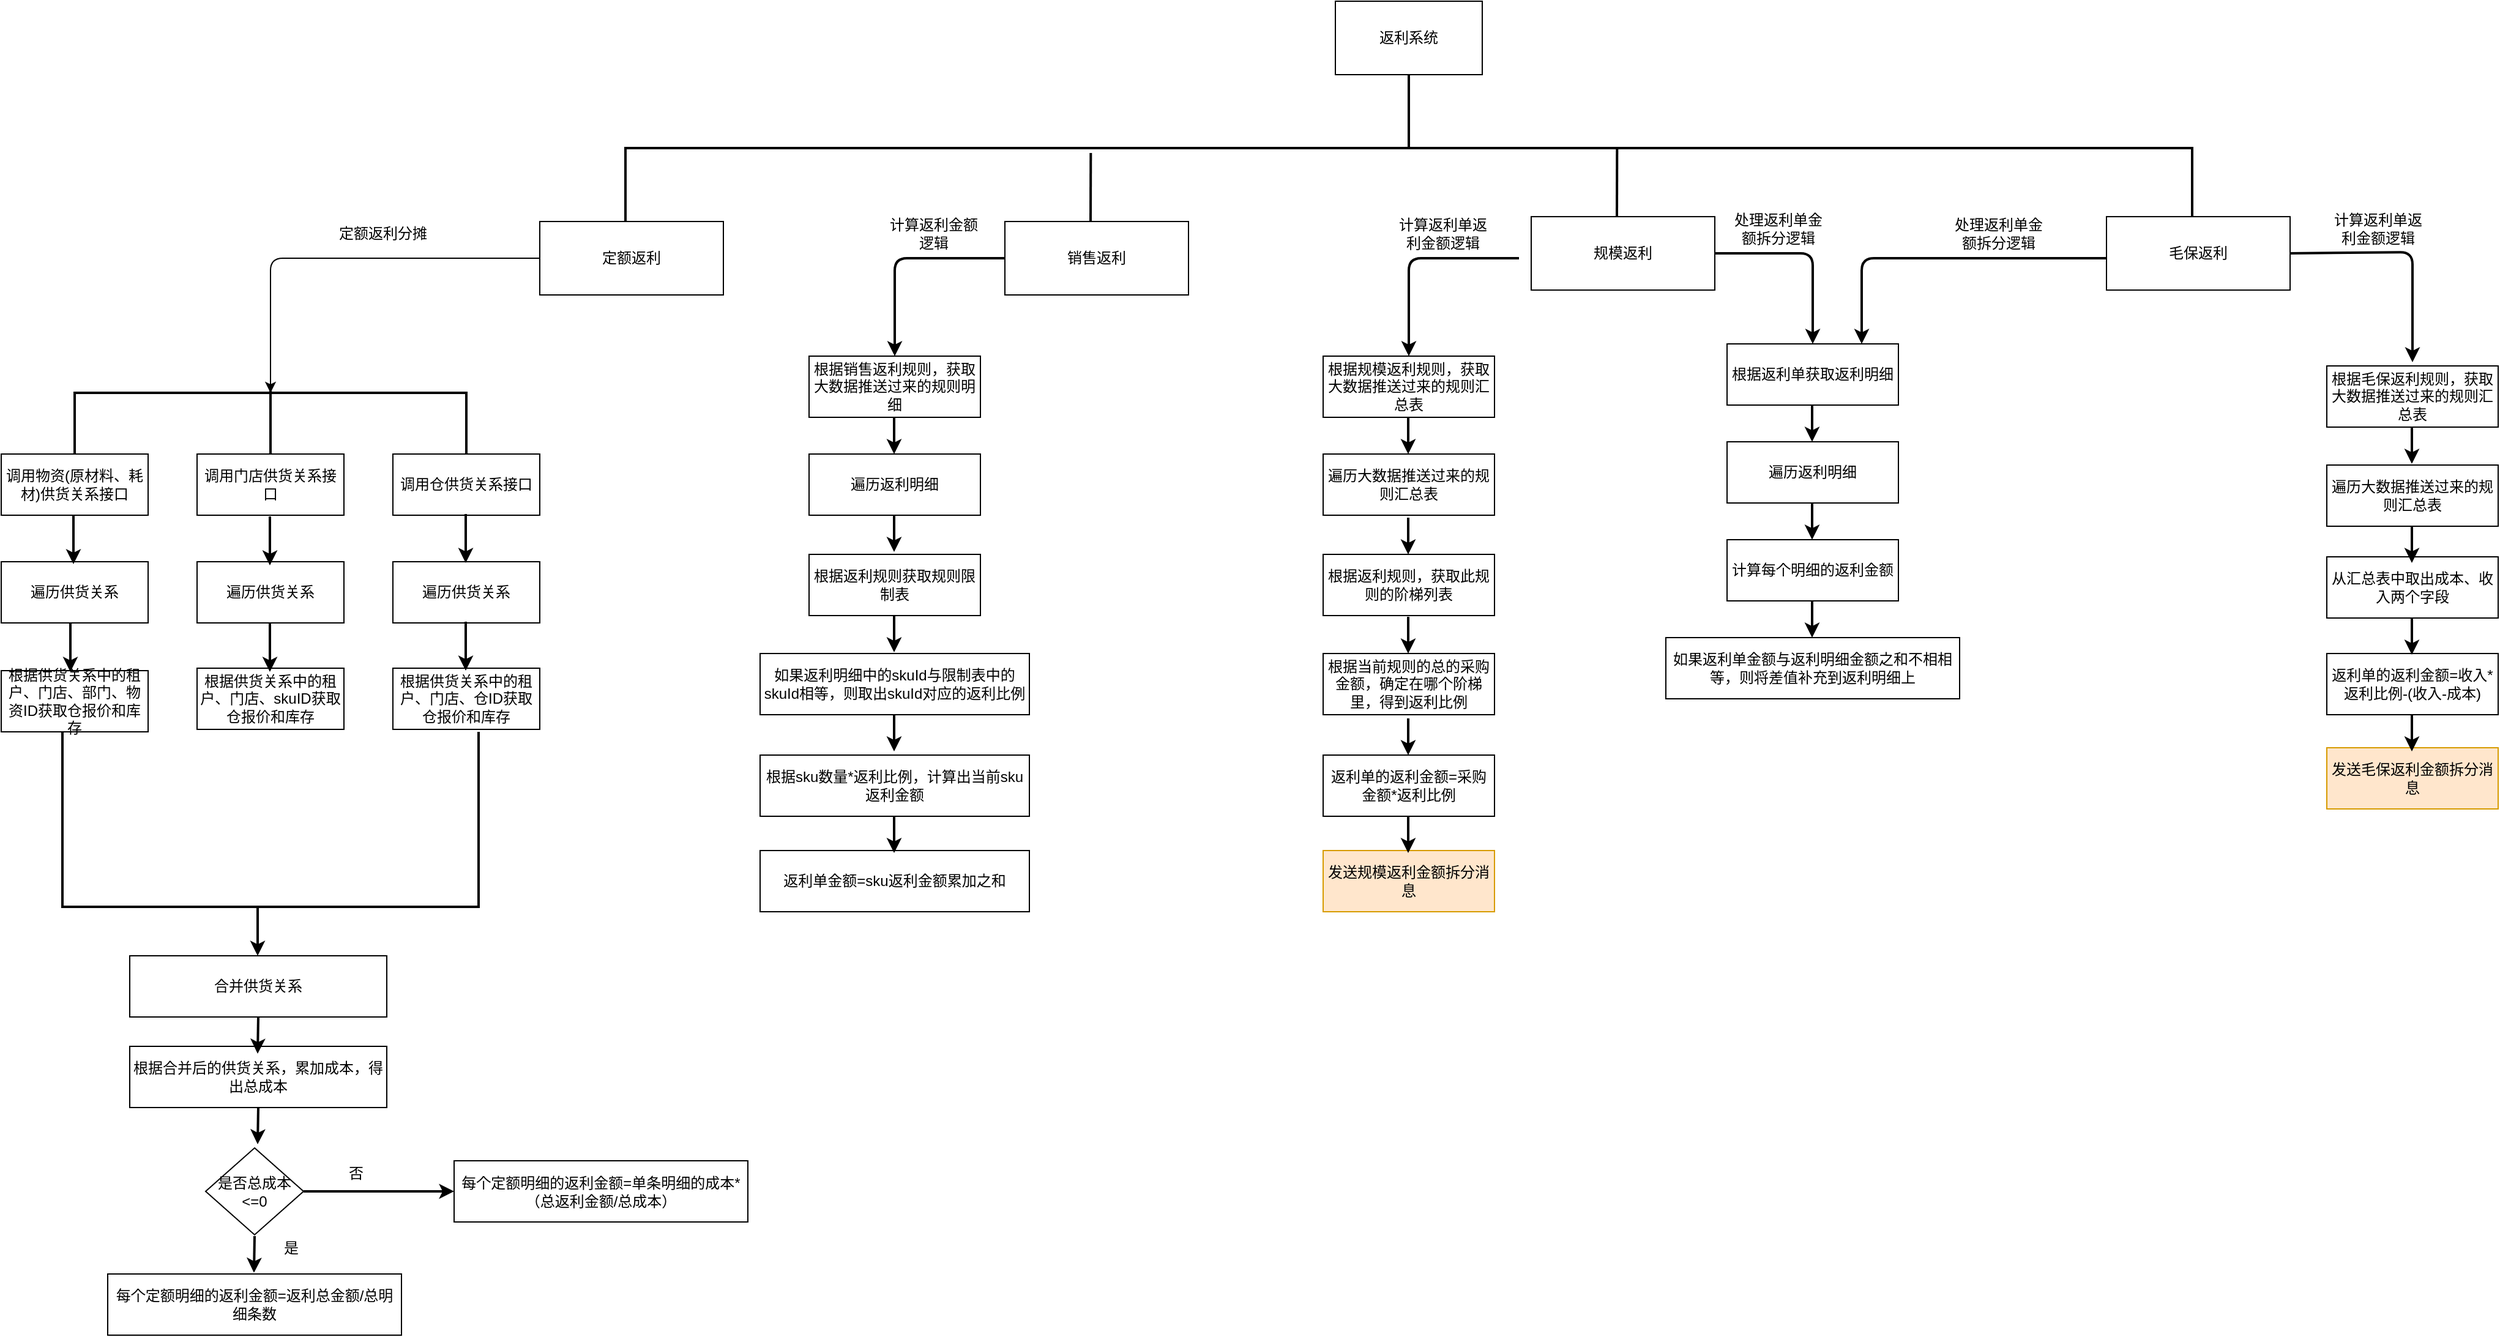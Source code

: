 <mxfile version="12.4.3" type="github" pages="1">
  <diagram id="AgFi96pMuozTw7vKlUR_" name="Page-1">
    <mxGraphModel dx="1956" dy="746" grid="1" gridSize="10" guides="1" tooltips="1" connect="1" arrows="1" fold="1" page="1" pageScale="1" pageWidth="827" pageHeight="1169" math="0" shadow="0">
      <root>
        <mxCell id="0"/>
        <mxCell id="1" parent="0"/>
        <mxCell id="lm9AEygw_mZnJKfXNgVs-1" value="返利系统" style="rounded=0;whiteSpace=wrap;html=1;" vertex="1" parent="1">
          <mxGeometry x="320" y="160" width="120" height="60" as="geometry"/>
        </mxCell>
        <mxCell id="lm9AEygw_mZnJKfXNgVs-2" value="" style="strokeWidth=2;html=1;shape=mxgraph.flowchart.annotation_2;align=left;labelPosition=right;pointerEvents=1;direction=south;" vertex="1" parent="1">
          <mxGeometry x="-260" y="220" width="1280" height="120" as="geometry"/>
        </mxCell>
        <mxCell id="lm9AEygw_mZnJKfXNgVs-3" value="定额返利" style="rounded=0;whiteSpace=wrap;html=1;" vertex="1" parent="1">
          <mxGeometry x="-330" y="340" width="150" height="60" as="geometry"/>
        </mxCell>
        <mxCell id="lm9AEygw_mZnJKfXNgVs-7" value="定额返利分摊" style="text;html=1;strokeColor=none;fillColor=none;align=center;verticalAlign=middle;whiteSpace=wrap;rounded=0;" vertex="1" parent="1">
          <mxGeometry x="-500" y="340" width="84" height="20" as="geometry"/>
        </mxCell>
        <mxCell id="lm9AEygw_mZnJKfXNgVs-9" value="" style="strokeWidth=2;html=1;shape=mxgraph.flowchart.annotation_1;align=left;pointerEvents=1;direction=south;" vertex="1" parent="1">
          <mxGeometry x="-710" y="480" width="320" height="50" as="geometry"/>
        </mxCell>
        <mxCell id="lm9AEygw_mZnJKfXNgVs-10" value="调用物资(原材料、耗材)供货关系接口" style="rounded=0;whiteSpace=wrap;html=1;" vertex="1" parent="1">
          <mxGeometry x="-770" y="530" width="120" height="50" as="geometry"/>
        </mxCell>
        <mxCell id="lm9AEygw_mZnJKfXNgVs-11" value="" style="endArrow=classic;html=1;exitX=0;exitY=0.5;exitDx=0;exitDy=0;entryX=0;entryY=0.5;entryDx=0;entryDy=0;entryPerimeter=0;" edge="1" parent="1" source="lm9AEygw_mZnJKfXNgVs-3" target="lm9AEygw_mZnJKfXNgVs-9">
          <mxGeometry width="50" height="50" relative="1" as="geometry">
            <mxPoint x="-570" y="480" as="sourcePoint"/>
            <mxPoint x="-549" y="470" as="targetPoint"/>
            <Array as="points">
              <mxPoint x="-550" y="370"/>
            </Array>
          </mxGeometry>
        </mxCell>
        <mxCell id="lm9AEygw_mZnJKfXNgVs-13" value="" style="endArrow=none;html=1;exitX=1.6;exitY=0.5;exitDx=0;exitDy=0;exitPerimeter=0;strokeWidth=2;" edge="1" parent="1">
          <mxGeometry width="50" height="50" relative="1" as="geometry">
            <mxPoint x="-550" y="536" as="sourcePoint"/>
            <mxPoint x="-550" y="476" as="targetPoint"/>
          </mxGeometry>
        </mxCell>
        <mxCell id="lm9AEygw_mZnJKfXNgVs-14" value="调用门店供货关系接口" style="rounded=0;whiteSpace=wrap;html=1;" vertex="1" parent="1">
          <mxGeometry x="-610" y="530" width="120" height="50" as="geometry"/>
        </mxCell>
        <mxCell id="lm9AEygw_mZnJKfXNgVs-15" value="调用仓供货关系接口" style="rounded=0;whiteSpace=wrap;html=1;" vertex="1" parent="1">
          <mxGeometry x="-450" y="530" width="120" height="50" as="geometry"/>
        </mxCell>
        <mxCell id="lm9AEygw_mZnJKfXNgVs-16" value="遍历供货关系" style="rounded=0;whiteSpace=wrap;html=1;" vertex="1" parent="1">
          <mxGeometry x="-770" y="618" width="120" height="50" as="geometry"/>
        </mxCell>
        <mxCell id="lm9AEygw_mZnJKfXNgVs-17" value="根据供货关系中的租户、门店、部门、物资ID获取仓报价和库存" style="rounded=0;whiteSpace=wrap;html=1;" vertex="1" parent="1">
          <mxGeometry x="-770" y="707" width="120" height="50" as="geometry"/>
        </mxCell>
        <mxCell id="lm9AEygw_mZnJKfXNgVs-18" value="遍历供货关系" style="rounded=0;whiteSpace=wrap;html=1;" vertex="1" parent="1">
          <mxGeometry x="-610" y="618" width="120" height="50" as="geometry"/>
        </mxCell>
        <mxCell id="lm9AEygw_mZnJKfXNgVs-19" value="遍历供货关系" style="rounded=0;whiteSpace=wrap;html=1;" vertex="1" parent="1">
          <mxGeometry x="-450" y="618" width="120" height="50" as="geometry"/>
        </mxCell>
        <mxCell id="lm9AEygw_mZnJKfXNgVs-20" value="根据供货关系中的租户、门店、skuID获取仓报价和库存" style="rounded=0;whiteSpace=wrap;html=1;" vertex="1" parent="1">
          <mxGeometry x="-610" y="705" width="120" height="50" as="geometry"/>
        </mxCell>
        <mxCell id="lm9AEygw_mZnJKfXNgVs-21" value="根据供货关系中的租户、门店、仓ID获取仓报价和库存" style="rounded=0;whiteSpace=wrap;html=1;" vertex="1" parent="1">
          <mxGeometry x="-450" y="705" width="120" height="50" as="geometry"/>
        </mxCell>
        <mxCell id="lm9AEygw_mZnJKfXNgVs-22" value="" style="endArrow=classic;html=1;strokeWidth=2;" edge="1" parent="1">
          <mxGeometry width="50" height="50" relative="1" as="geometry">
            <mxPoint x="-711" y="580" as="sourcePoint"/>
            <mxPoint x="-711" y="620" as="targetPoint"/>
          </mxGeometry>
        </mxCell>
        <mxCell id="lm9AEygw_mZnJKfXNgVs-23" value="" style="endArrow=classic;html=1;strokeWidth=2;" edge="1" parent="1">
          <mxGeometry width="50" height="50" relative="1" as="geometry">
            <mxPoint x="-550.5" y="581" as="sourcePoint"/>
            <mxPoint x="-550.5" y="621" as="targetPoint"/>
          </mxGeometry>
        </mxCell>
        <mxCell id="lm9AEygw_mZnJKfXNgVs-24" value="" style="endArrow=classic;html=1;strokeWidth=2;" edge="1" parent="1">
          <mxGeometry width="50" height="50" relative="1" as="geometry">
            <mxPoint x="-390.5" y="579" as="sourcePoint"/>
            <mxPoint x="-390.5" y="619" as="targetPoint"/>
          </mxGeometry>
        </mxCell>
        <mxCell id="lm9AEygw_mZnJKfXNgVs-25" value="" style="endArrow=classic;html=1;strokeWidth=2;" edge="1" parent="1">
          <mxGeometry width="50" height="50" relative="1" as="geometry">
            <mxPoint x="-713.5" y="668" as="sourcePoint"/>
            <mxPoint x="-713.5" y="708" as="targetPoint"/>
          </mxGeometry>
        </mxCell>
        <mxCell id="lm9AEygw_mZnJKfXNgVs-26" value="" style="endArrow=classic;html=1;strokeWidth=2;" edge="1" parent="1">
          <mxGeometry width="50" height="50" relative="1" as="geometry">
            <mxPoint x="-550.5" y="668" as="sourcePoint"/>
            <mxPoint x="-550.5" y="708" as="targetPoint"/>
          </mxGeometry>
        </mxCell>
        <mxCell id="lm9AEygw_mZnJKfXNgVs-27" value="" style="endArrow=classic;html=1;strokeWidth=2;" edge="1" parent="1">
          <mxGeometry width="50" height="50" relative="1" as="geometry">
            <mxPoint x="-390.5" y="667" as="sourcePoint"/>
            <mxPoint x="-390.5" y="707" as="targetPoint"/>
          </mxGeometry>
        </mxCell>
        <mxCell id="lm9AEygw_mZnJKfXNgVs-28" value="" style="strokeWidth=2;html=1;shape=mxgraph.flowchart.annotation_1;align=left;pointerEvents=1;direction=north;" vertex="1" parent="1">
          <mxGeometry x="-720" y="757" width="340" height="143" as="geometry"/>
        </mxCell>
        <mxCell id="lm9AEygw_mZnJKfXNgVs-29" value="每个定额明细的返利金额=返利总金额/总明细条数" style="rounded=0;whiteSpace=wrap;html=1;" vertex="1" parent="1">
          <mxGeometry x="-683" y="1200" width="240" height="50" as="geometry"/>
        </mxCell>
        <mxCell id="lm9AEygw_mZnJKfXNgVs-30" value="" style="endArrow=classic;html=1;strokeWidth=2;" edge="1" parent="1">
          <mxGeometry width="50" height="50" relative="1" as="geometry">
            <mxPoint x="-560.5" y="900" as="sourcePoint"/>
            <mxPoint x="-560.5" y="940" as="targetPoint"/>
          </mxGeometry>
        </mxCell>
        <mxCell id="lm9AEygw_mZnJKfXNgVs-31" value="销售返利" style="rounded=0;whiteSpace=wrap;html=1;" vertex="1" parent="1">
          <mxGeometry x="50" y="340" width="150" height="60" as="geometry"/>
        </mxCell>
        <mxCell id="lm9AEygw_mZnJKfXNgVs-32" value="" style="endArrow=none;html=1;strokeWidth=2;entryX=0.533;entryY=0.703;entryDx=0;entryDy=0;entryPerimeter=0;" edge="1" parent="1" target="lm9AEygw_mZnJKfXNgVs-2">
          <mxGeometry width="50" height="50" relative="1" as="geometry">
            <mxPoint x="120" y="340" as="sourcePoint"/>
            <mxPoint x="120" y="290" as="targetPoint"/>
          </mxGeometry>
        </mxCell>
        <mxCell id="lm9AEygw_mZnJKfXNgVs-33" value="根据销售返利规则，获取大数据推送过来的规则明细" style="rounded=0;whiteSpace=wrap;html=1;" vertex="1" parent="1">
          <mxGeometry x="-110" y="450" width="140" height="50" as="geometry"/>
        </mxCell>
        <mxCell id="lm9AEygw_mZnJKfXNgVs-34" value="遍历返利明细" style="rounded=0;whiteSpace=wrap;html=1;" vertex="1" parent="1">
          <mxGeometry x="-110" y="530" width="140" height="50" as="geometry"/>
        </mxCell>
        <mxCell id="lm9AEygw_mZnJKfXNgVs-35" value="根据返利规则获取规则限制表" style="rounded=0;whiteSpace=wrap;html=1;" vertex="1" parent="1">
          <mxGeometry x="-110" y="612" width="140" height="50" as="geometry"/>
        </mxCell>
        <mxCell id="lm9AEygw_mZnJKfXNgVs-36" value="如果返利明细中的skuId与限制表中的skuId相等，则取出skuId对应的返利比例" style="rounded=0;whiteSpace=wrap;html=1;" vertex="1" parent="1">
          <mxGeometry x="-150" y="693" width="220" height="50" as="geometry"/>
        </mxCell>
        <mxCell id="lm9AEygw_mZnJKfXNgVs-37" value="根据sku数量*返利比例，计算出当前sku返利金额" style="rounded=0;whiteSpace=wrap;html=1;" vertex="1" parent="1">
          <mxGeometry x="-150" y="776" width="220" height="50" as="geometry"/>
        </mxCell>
        <mxCell id="lm9AEygw_mZnJKfXNgVs-38" value="返利单金额=sku返利金额累加之和" style="rounded=0;whiteSpace=wrap;html=1;" vertex="1" parent="1">
          <mxGeometry x="-150" y="854" width="220" height="50" as="geometry"/>
        </mxCell>
        <mxCell id="lm9AEygw_mZnJKfXNgVs-39" value="" style="endArrow=classic;html=1;strokeWidth=2;exitX=0;exitY=0.5;exitDx=0;exitDy=0;entryX=0.5;entryY=0;entryDx=0;entryDy=0;" edge="1" parent="1" source="lm9AEygw_mZnJKfXNgVs-31" target="lm9AEygw_mZnJKfXNgVs-33">
          <mxGeometry width="50" height="50" relative="1" as="geometry">
            <mxPoint x="-190" y="470" as="sourcePoint"/>
            <mxPoint x="-40" y="440" as="targetPoint"/>
            <Array as="points">
              <mxPoint x="-40" y="370"/>
            </Array>
          </mxGeometry>
        </mxCell>
        <mxCell id="lm9AEygw_mZnJKfXNgVs-40" value="" style="endArrow=classic;html=1;strokeWidth=2;" edge="1" parent="1">
          <mxGeometry width="50" height="50" relative="1" as="geometry">
            <mxPoint x="-40.5" y="500" as="sourcePoint"/>
            <mxPoint x="-40.5" y="530" as="targetPoint"/>
          </mxGeometry>
        </mxCell>
        <mxCell id="lm9AEygw_mZnJKfXNgVs-41" value="" style="endArrow=classic;html=1;strokeWidth=2;" edge="1" parent="1">
          <mxGeometry width="50" height="50" relative="1" as="geometry">
            <mxPoint x="-40.5" y="580" as="sourcePoint"/>
            <mxPoint x="-40.5" y="610" as="targetPoint"/>
          </mxGeometry>
        </mxCell>
        <mxCell id="lm9AEygw_mZnJKfXNgVs-42" value="" style="endArrow=classic;html=1;strokeWidth=2;" edge="1" parent="1">
          <mxGeometry width="50" height="50" relative="1" as="geometry">
            <mxPoint x="-40.5" y="662" as="sourcePoint"/>
            <mxPoint x="-40.5" y="692" as="targetPoint"/>
          </mxGeometry>
        </mxCell>
        <mxCell id="lm9AEygw_mZnJKfXNgVs-43" value="" style="endArrow=classic;html=1;strokeWidth=2;" edge="1" parent="1">
          <mxGeometry width="50" height="50" relative="1" as="geometry">
            <mxPoint x="-40.5" y="743" as="sourcePoint"/>
            <mxPoint x="-40.5" y="773" as="targetPoint"/>
          </mxGeometry>
        </mxCell>
        <mxCell id="lm9AEygw_mZnJKfXNgVs-44" value="" style="endArrow=classic;html=1;strokeWidth=2;" edge="1" parent="1">
          <mxGeometry width="50" height="50" relative="1" as="geometry">
            <mxPoint x="-40.5" y="826" as="sourcePoint"/>
            <mxPoint x="-40.5" y="856" as="targetPoint"/>
          </mxGeometry>
        </mxCell>
        <mxCell id="lm9AEygw_mZnJKfXNgVs-45" value="计算返利金额逻辑" style="text;html=1;strokeColor=none;fillColor=none;align=center;verticalAlign=middle;whiteSpace=wrap;rounded=0;" vertex="1" parent="1">
          <mxGeometry x="-50" y="340" width="84" height="20" as="geometry"/>
        </mxCell>
        <mxCell id="lm9AEygw_mZnJKfXNgVs-46" value="规模返利" style="rounded=0;whiteSpace=wrap;html=1;" vertex="1" parent="1">
          <mxGeometry x="480" y="336.04" width="150" height="60" as="geometry"/>
        </mxCell>
        <mxCell id="lm9AEygw_mZnJKfXNgVs-47" value="" style="endArrow=none;html=1;strokeWidth=2;entryX=0.533;entryY=0.703;entryDx=0;entryDy=0;entryPerimeter=0;" edge="1" parent="1">
          <mxGeometry width="50" height="50" relative="1" as="geometry">
            <mxPoint x="550" y="336.04" as="sourcePoint"/>
            <mxPoint x="550.16" y="280.0" as="targetPoint"/>
          </mxGeometry>
        </mxCell>
        <mxCell id="lm9AEygw_mZnJKfXNgVs-48" value="根据规模返利规则，获取大数据推送过来的规则汇总表" style="rounded=0;whiteSpace=wrap;html=1;" vertex="1" parent="1">
          <mxGeometry x="310" y="450" width="140" height="50" as="geometry"/>
        </mxCell>
        <mxCell id="lm9AEygw_mZnJKfXNgVs-49" value="遍历大数据推送过来的规则汇总表" style="rounded=0;whiteSpace=wrap;html=1;" vertex="1" parent="1">
          <mxGeometry x="310" y="530" width="140" height="50" as="geometry"/>
        </mxCell>
        <mxCell id="lm9AEygw_mZnJKfXNgVs-50" value="根据返利规则，获取此规则的阶梯列表" style="rounded=0;whiteSpace=wrap;html=1;" vertex="1" parent="1">
          <mxGeometry x="310" y="612" width="140" height="50" as="geometry"/>
        </mxCell>
        <mxCell id="lm9AEygw_mZnJKfXNgVs-51" value="根据当前规则的总的采购金额，确定在哪个阶梯里，得到返利比例" style="rounded=0;whiteSpace=wrap;html=1;" vertex="1" parent="1">
          <mxGeometry x="310" y="693" width="140" height="50" as="geometry"/>
        </mxCell>
        <mxCell id="lm9AEygw_mZnJKfXNgVs-52" value="返利单的返利金额=采购金额*返利比例" style="rounded=0;whiteSpace=wrap;html=1;" vertex="1" parent="1">
          <mxGeometry x="310" y="776" width="140" height="50" as="geometry"/>
        </mxCell>
        <mxCell id="lm9AEygw_mZnJKfXNgVs-53" value="发送规模返利金额拆分消息" style="rounded=0;whiteSpace=wrap;html=1;fillColor=#ffe6cc;strokeColor=#d79b00;" vertex="1" parent="1">
          <mxGeometry x="310" y="854" width="140" height="50" as="geometry"/>
        </mxCell>
        <mxCell id="lm9AEygw_mZnJKfXNgVs-54" value="" style="endArrow=classic;html=1;strokeWidth=2;exitX=0;exitY=0.5;exitDx=0;exitDy=0;entryX=0.5;entryY=0;entryDx=0;entryDy=0;" edge="1" parent="1">
          <mxGeometry width="50" height="50" relative="1" as="geometry">
            <mxPoint x="470" y="370" as="sourcePoint"/>
            <mxPoint x="380" y="450" as="targetPoint"/>
            <Array as="points">
              <mxPoint x="380" y="370"/>
            </Array>
          </mxGeometry>
        </mxCell>
        <mxCell id="lm9AEygw_mZnJKfXNgVs-55" value="计算返利单返利金额逻辑" style="text;html=1;strokeColor=none;fillColor=none;align=center;verticalAlign=middle;whiteSpace=wrap;rounded=0;" vertex="1" parent="1">
          <mxGeometry x="366" y="340" width="84" height="20" as="geometry"/>
        </mxCell>
        <mxCell id="lm9AEygw_mZnJKfXNgVs-56" value="" style="endArrow=classic;html=1;strokeWidth=2;" edge="1" parent="1">
          <mxGeometry width="50" height="50" relative="1" as="geometry">
            <mxPoint x="379.5" y="500" as="sourcePoint"/>
            <mxPoint x="379.5" y="530" as="targetPoint"/>
          </mxGeometry>
        </mxCell>
        <mxCell id="lm9AEygw_mZnJKfXNgVs-57" value="" style="endArrow=classic;html=1;strokeWidth=2;" edge="1" parent="1">
          <mxGeometry width="50" height="50" relative="1" as="geometry">
            <mxPoint x="379.5" y="582" as="sourcePoint"/>
            <mxPoint x="379.5" y="612" as="targetPoint"/>
          </mxGeometry>
        </mxCell>
        <mxCell id="lm9AEygw_mZnJKfXNgVs-58" value="" style="endArrow=classic;html=1;strokeWidth=2;" edge="1" parent="1">
          <mxGeometry width="50" height="50" relative="1" as="geometry">
            <mxPoint x="379.5" y="663" as="sourcePoint"/>
            <mxPoint x="379.5" y="693" as="targetPoint"/>
          </mxGeometry>
        </mxCell>
        <mxCell id="lm9AEygw_mZnJKfXNgVs-59" value="" style="endArrow=classic;html=1;strokeWidth=2;" edge="1" parent="1">
          <mxGeometry width="50" height="50" relative="1" as="geometry">
            <mxPoint x="379.5" y="746" as="sourcePoint"/>
            <mxPoint x="379.5" y="776" as="targetPoint"/>
          </mxGeometry>
        </mxCell>
        <mxCell id="lm9AEygw_mZnJKfXNgVs-60" value="" style="endArrow=classic;html=1;strokeWidth=2;" edge="1" parent="1">
          <mxGeometry width="50" height="50" relative="1" as="geometry">
            <mxPoint x="379.5" y="826" as="sourcePoint"/>
            <mxPoint x="379.5" y="856" as="targetPoint"/>
          </mxGeometry>
        </mxCell>
        <mxCell id="lm9AEygw_mZnJKfXNgVs-61" value="根据返利单获取返利明细" style="rounded=0;whiteSpace=wrap;html=1;" vertex="1" parent="1">
          <mxGeometry x="640" y="440" width="140" height="50" as="geometry"/>
        </mxCell>
        <mxCell id="lm9AEygw_mZnJKfXNgVs-63" value="" style="endArrow=classic;html=1;strokeWidth=2;exitX=1;exitY=0.5;exitDx=0;exitDy=0;entryX=0.5;entryY=0;entryDx=0;entryDy=0;" edge="1" parent="1" source="lm9AEygw_mZnJKfXNgVs-46" target="lm9AEygw_mZnJKfXNgVs-61">
          <mxGeometry width="50" height="50" relative="1" as="geometry">
            <mxPoint x="670" y="410" as="sourcePoint"/>
            <mxPoint x="720" y="360" as="targetPoint"/>
            <Array as="points">
              <mxPoint x="710" y="366"/>
            </Array>
          </mxGeometry>
        </mxCell>
        <mxCell id="lm9AEygw_mZnJKfXNgVs-64" value="处理返利单金额拆分逻辑" style="text;html=1;strokeColor=none;fillColor=none;align=center;verticalAlign=middle;whiteSpace=wrap;rounded=0;" vertex="1" parent="1">
          <mxGeometry x="640" y="336.04" width="84" height="20" as="geometry"/>
        </mxCell>
        <mxCell id="lm9AEygw_mZnJKfXNgVs-65" value="遍历返利明细" style="rounded=0;whiteSpace=wrap;html=1;" vertex="1" parent="1">
          <mxGeometry x="640" y="520" width="140" height="50" as="geometry"/>
        </mxCell>
        <mxCell id="lm9AEygw_mZnJKfXNgVs-66" value="计算每个明细的返利金额" style="rounded=0;whiteSpace=wrap;html=1;" vertex="1" parent="1">
          <mxGeometry x="640" y="600" width="140" height="50" as="geometry"/>
        </mxCell>
        <mxCell id="lm9AEygw_mZnJKfXNgVs-67" value="如果返利单金额与返利明细金额之和不相相等，则将差值补充到返利明细上" style="rounded=0;whiteSpace=wrap;html=1;" vertex="1" parent="1">
          <mxGeometry x="590" y="680" width="240" height="50" as="geometry"/>
        </mxCell>
        <mxCell id="lm9AEygw_mZnJKfXNgVs-68" value="" style="endArrow=classic;html=1;strokeWidth=2;" edge="1" parent="1">
          <mxGeometry width="50" height="50" relative="1" as="geometry">
            <mxPoint x="709.5" y="490" as="sourcePoint"/>
            <mxPoint x="709.5" y="520" as="targetPoint"/>
          </mxGeometry>
        </mxCell>
        <mxCell id="lm9AEygw_mZnJKfXNgVs-69" value="" style="endArrow=classic;html=1;strokeWidth=2;" edge="1" parent="1">
          <mxGeometry width="50" height="50" relative="1" as="geometry">
            <mxPoint x="709.5" y="570" as="sourcePoint"/>
            <mxPoint x="709.5" y="600" as="targetPoint"/>
          </mxGeometry>
        </mxCell>
        <mxCell id="lm9AEygw_mZnJKfXNgVs-70" value="" style="endArrow=classic;html=1;strokeWidth=2;" edge="1" parent="1">
          <mxGeometry width="50" height="50" relative="1" as="geometry">
            <mxPoint x="709.5" y="650" as="sourcePoint"/>
            <mxPoint x="709.5" y="680" as="targetPoint"/>
          </mxGeometry>
        </mxCell>
        <mxCell id="lm9AEygw_mZnJKfXNgVs-71" value="毛保返利" style="rounded=0;whiteSpace=wrap;html=1;" vertex="1" parent="1">
          <mxGeometry x="950" y="336.04" width="150" height="60" as="geometry"/>
        </mxCell>
        <mxCell id="lm9AEygw_mZnJKfXNgVs-72" value="根据毛保返利规则，获取大数据推送过来的规则汇总表" style="rounded=0;whiteSpace=wrap;html=1;" vertex="1" parent="1">
          <mxGeometry x="1130" y="458" width="140" height="50" as="geometry"/>
        </mxCell>
        <mxCell id="lm9AEygw_mZnJKfXNgVs-73" value="" style="endArrow=classic;html=1;strokeWidth=2;entryX=0.5;entryY=0;entryDx=0;entryDy=0;" edge="1" parent="1">
          <mxGeometry width="50" height="50" relative="1" as="geometry">
            <mxPoint x="950" y="370" as="sourcePoint"/>
            <mxPoint x="750" y="440" as="targetPoint"/>
            <Array as="points">
              <mxPoint x="750" y="370"/>
            </Array>
          </mxGeometry>
        </mxCell>
        <mxCell id="lm9AEygw_mZnJKfXNgVs-74" value="处理返利单金额拆分逻辑" style="text;html=1;strokeColor=none;fillColor=none;align=center;verticalAlign=middle;whiteSpace=wrap;rounded=0;" vertex="1" parent="1">
          <mxGeometry x="820" y="340" width="84" height="20" as="geometry"/>
        </mxCell>
        <mxCell id="lm9AEygw_mZnJKfXNgVs-75" value="从汇总表中取出成本、收入两个字段" style="rounded=0;whiteSpace=wrap;html=1;" vertex="1" parent="1">
          <mxGeometry x="1130" y="614" width="140" height="50" as="geometry"/>
        </mxCell>
        <mxCell id="lm9AEygw_mZnJKfXNgVs-76" value="遍历大数据推送过来的规则汇总表" style="rounded=0;whiteSpace=wrap;html=1;" vertex="1" parent="1">
          <mxGeometry x="1130" y="539" width="140" height="50" as="geometry"/>
        </mxCell>
        <mxCell id="lm9AEygw_mZnJKfXNgVs-77" value="返利单的返利金额=收入*返利比例-(收入-成本)" style="rounded=0;whiteSpace=wrap;html=1;" vertex="1" parent="1">
          <mxGeometry x="1130" y="693" width="140" height="50" as="geometry"/>
        </mxCell>
        <mxCell id="lm9AEygw_mZnJKfXNgVs-78" value="发送毛保返利金额拆分消息" style="rounded=0;whiteSpace=wrap;html=1;fillColor=#ffe6cc;strokeColor=#d79b00;" vertex="1" parent="1">
          <mxGeometry x="1130" y="770" width="140" height="50" as="geometry"/>
        </mxCell>
        <mxCell id="lm9AEygw_mZnJKfXNgVs-79" value="" style="endArrow=classic;html=1;strokeWidth=2;exitX=1;exitY=0.5;exitDx=0;exitDy=0;" edge="1" parent="1" source="lm9AEygw_mZnJKfXNgVs-71">
          <mxGeometry width="50" height="50" relative="1" as="geometry">
            <mxPoint x="1120" y="365.04" as="sourcePoint"/>
            <mxPoint x="1200" y="455" as="targetPoint"/>
            <Array as="points">
              <mxPoint x="1200" y="365"/>
            </Array>
          </mxGeometry>
        </mxCell>
        <mxCell id="lm9AEygw_mZnJKfXNgVs-80" value="计算返利单返利金额逻辑" style="text;html=1;strokeColor=none;fillColor=none;align=center;verticalAlign=middle;whiteSpace=wrap;rounded=0;" vertex="1" parent="1">
          <mxGeometry x="1130" y="336.04" width="84" height="20" as="geometry"/>
        </mxCell>
        <mxCell id="lm9AEygw_mZnJKfXNgVs-81" value="" style="endArrow=classic;html=1;strokeWidth=2;" edge="1" parent="1">
          <mxGeometry width="50" height="50" relative="1" as="geometry">
            <mxPoint x="1199.5" y="508" as="sourcePoint"/>
            <mxPoint x="1199.5" y="538" as="targetPoint"/>
          </mxGeometry>
        </mxCell>
        <mxCell id="lm9AEygw_mZnJKfXNgVs-82" value="" style="endArrow=classic;html=1;strokeWidth=2;" edge="1" parent="1">
          <mxGeometry width="50" height="50" relative="1" as="geometry">
            <mxPoint x="1199.5" y="589" as="sourcePoint"/>
            <mxPoint x="1199.5" y="619" as="targetPoint"/>
          </mxGeometry>
        </mxCell>
        <mxCell id="lm9AEygw_mZnJKfXNgVs-83" value="" style="endArrow=classic;html=1;strokeWidth=2;" edge="1" parent="1">
          <mxGeometry width="50" height="50" relative="1" as="geometry">
            <mxPoint x="1199.5" y="664" as="sourcePoint"/>
            <mxPoint x="1199.5" y="694" as="targetPoint"/>
          </mxGeometry>
        </mxCell>
        <mxCell id="lm9AEygw_mZnJKfXNgVs-84" value="" style="endArrow=classic;html=1;strokeWidth=2;" edge="1" parent="1">
          <mxGeometry width="50" height="50" relative="1" as="geometry">
            <mxPoint x="1199.5" y="743" as="sourcePoint"/>
            <mxPoint x="1199.5" y="773" as="targetPoint"/>
          </mxGeometry>
        </mxCell>
        <mxCell id="lm9AEygw_mZnJKfXNgVs-85" value="合并供货关系" style="rounded=0;whiteSpace=wrap;html=1;" vertex="1" parent="1">
          <mxGeometry x="-665" y="940" width="210" height="50" as="geometry"/>
        </mxCell>
        <mxCell id="lm9AEygw_mZnJKfXNgVs-86" value="根据合并后的供货关系，累加成本，得出总成本" style="rounded=0;whiteSpace=wrap;html=1;" vertex="1" parent="1">
          <mxGeometry x="-665" y="1014" width="210" height="50" as="geometry"/>
        </mxCell>
        <mxCell id="lm9AEygw_mZnJKfXNgVs-87" value="是否总成本&amp;lt;=0" style="rhombus;whiteSpace=wrap;html=1;" vertex="1" parent="1">
          <mxGeometry x="-603" y="1097" width="80" height="71" as="geometry"/>
        </mxCell>
        <mxCell id="lm9AEygw_mZnJKfXNgVs-88" value="" style="endArrow=classic;html=1;strokeWidth=2;" edge="1" parent="1">
          <mxGeometry width="50" height="50" relative="1" as="geometry">
            <mxPoint x="-560" y="990" as="sourcePoint"/>
            <mxPoint x="-560.5" y="1020" as="targetPoint"/>
          </mxGeometry>
        </mxCell>
        <mxCell id="lm9AEygw_mZnJKfXNgVs-89" value="" style="endArrow=classic;html=1;strokeWidth=2;" edge="1" parent="1">
          <mxGeometry width="50" height="50" relative="1" as="geometry">
            <mxPoint x="-560" y="1064" as="sourcePoint"/>
            <mxPoint x="-560.5" y="1094" as="targetPoint"/>
          </mxGeometry>
        </mxCell>
        <mxCell id="lm9AEygw_mZnJKfXNgVs-90" value="" style="endArrow=classic;html=1;strokeWidth=2;" edge="1" parent="1">
          <mxGeometry width="50" height="50" relative="1" as="geometry">
            <mxPoint x="-563" y="1169" as="sourcePoint"/>
            <mxPoint x="-563.5" y="1199" as="targetPoint"/>
          </mxGeometry>
        </mxCell>
        <mxCell id="lm9AEygw_mZnJKfXNgVs-91" value="是" style="text;html=1;strokeColor=none;fillColor=none;align=center;verticalAlign=middle;whiteSpace=wrap;rounded=0;" vertex="1" parent="1">
          <mxGeometry x="-543" y="1169" width="20" height="20" as="geometry"/>
        </mxCell>
        <mxCell id="lm9AEygw_mZnJKfXNgVs-92" value="每个定额明细的返利金额=单条明细的成本*（总返利金额/总成本）" style="rounded=0;whiteSpace=wrap;html=1;" vertex="1" parent="1">
          <mxGeometry x="-400" y="1107.5" width="240" height="50" as="geometry"/>
        </mxCell>
        <mxCell id="lm9AEygw_mZnJKfXNgVs-93" value="" style="endArrow=classic;html=1;strokeWidth=2;exitX=1;exitY=0.5;exitDx=0;exitDy=0;entryX=0;entryY=0.5;entryDx=0;entryDy=0;" edge="1" parent="1" source="lm9AEygw_mZnJKfXNgVs-87" target="lm9AEygw_mZnJKfXNgVs-92">
          <mxGeometry width="50" height="50" relative="1" as="geometry">
            <mxPoint x="-480" y="1180" as="sourcePoint"/>
            <mxPoint x="-430" y="1130" as="targetPoint"/>
          </mxGeometry>
        </mxCell>
        <mxCell id="lm9AEygw_mZnJKfXNgVs-94" value="否" style="text;html=1;strokeColor=none;fillColor=none;align=center;verticalAlign=middle;whiteSpace=wrap;rounded=0;" vertex="1" parent="1">
          <mxGeometry x="-490" y="1107.5" width="20" height="20" as="geometry"/>
        </mxCell>
      </root>
    </mxGraphModel>
  </diagram>
</mxfile>

